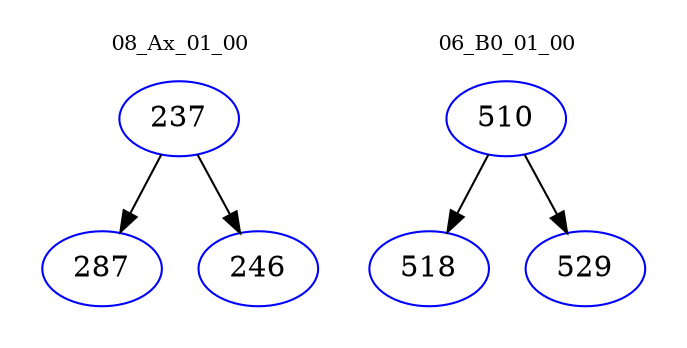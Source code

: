 digraph{
subgraph cluster_0 {
color = white
label = "08_Ax_01_00";
fontsize=10;
T0_237 [label="237", color="blue"]
T0_237 -> T0_287 [color="black"]
T0_287 [label="287", color="blue"]
T0_237 -> T0_246 [color="black"]
T0_246 [label="246", color="blue"]
}
subgraph cluster_1 {
color = white
label = "06_B0_01_00";
fontsize=10;
T1_510 [label="510", color="blue"]
T1_510 -> T1_518 [color="black"]
T1_518 [label="518", color="blue"]
T1_510 -> T1_529 [color="black"]
T1_529 [label="529", color="blue"]
}
}

